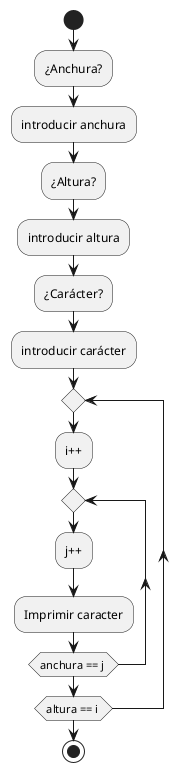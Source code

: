 @startuml
'https://plantuml.com/activity-diagram-beta

start
:¿Anchura?;
:introducir anchura;
:¿Altura?;
:introducir altura;
:¿Carácter?;
:introducir carácter;

repeat
    :i++;
    repeat
        :j++;
    :Imprimir caracter;
    repeat while (anchura == j )
repeat while (altura == i )


stop

@enduml
